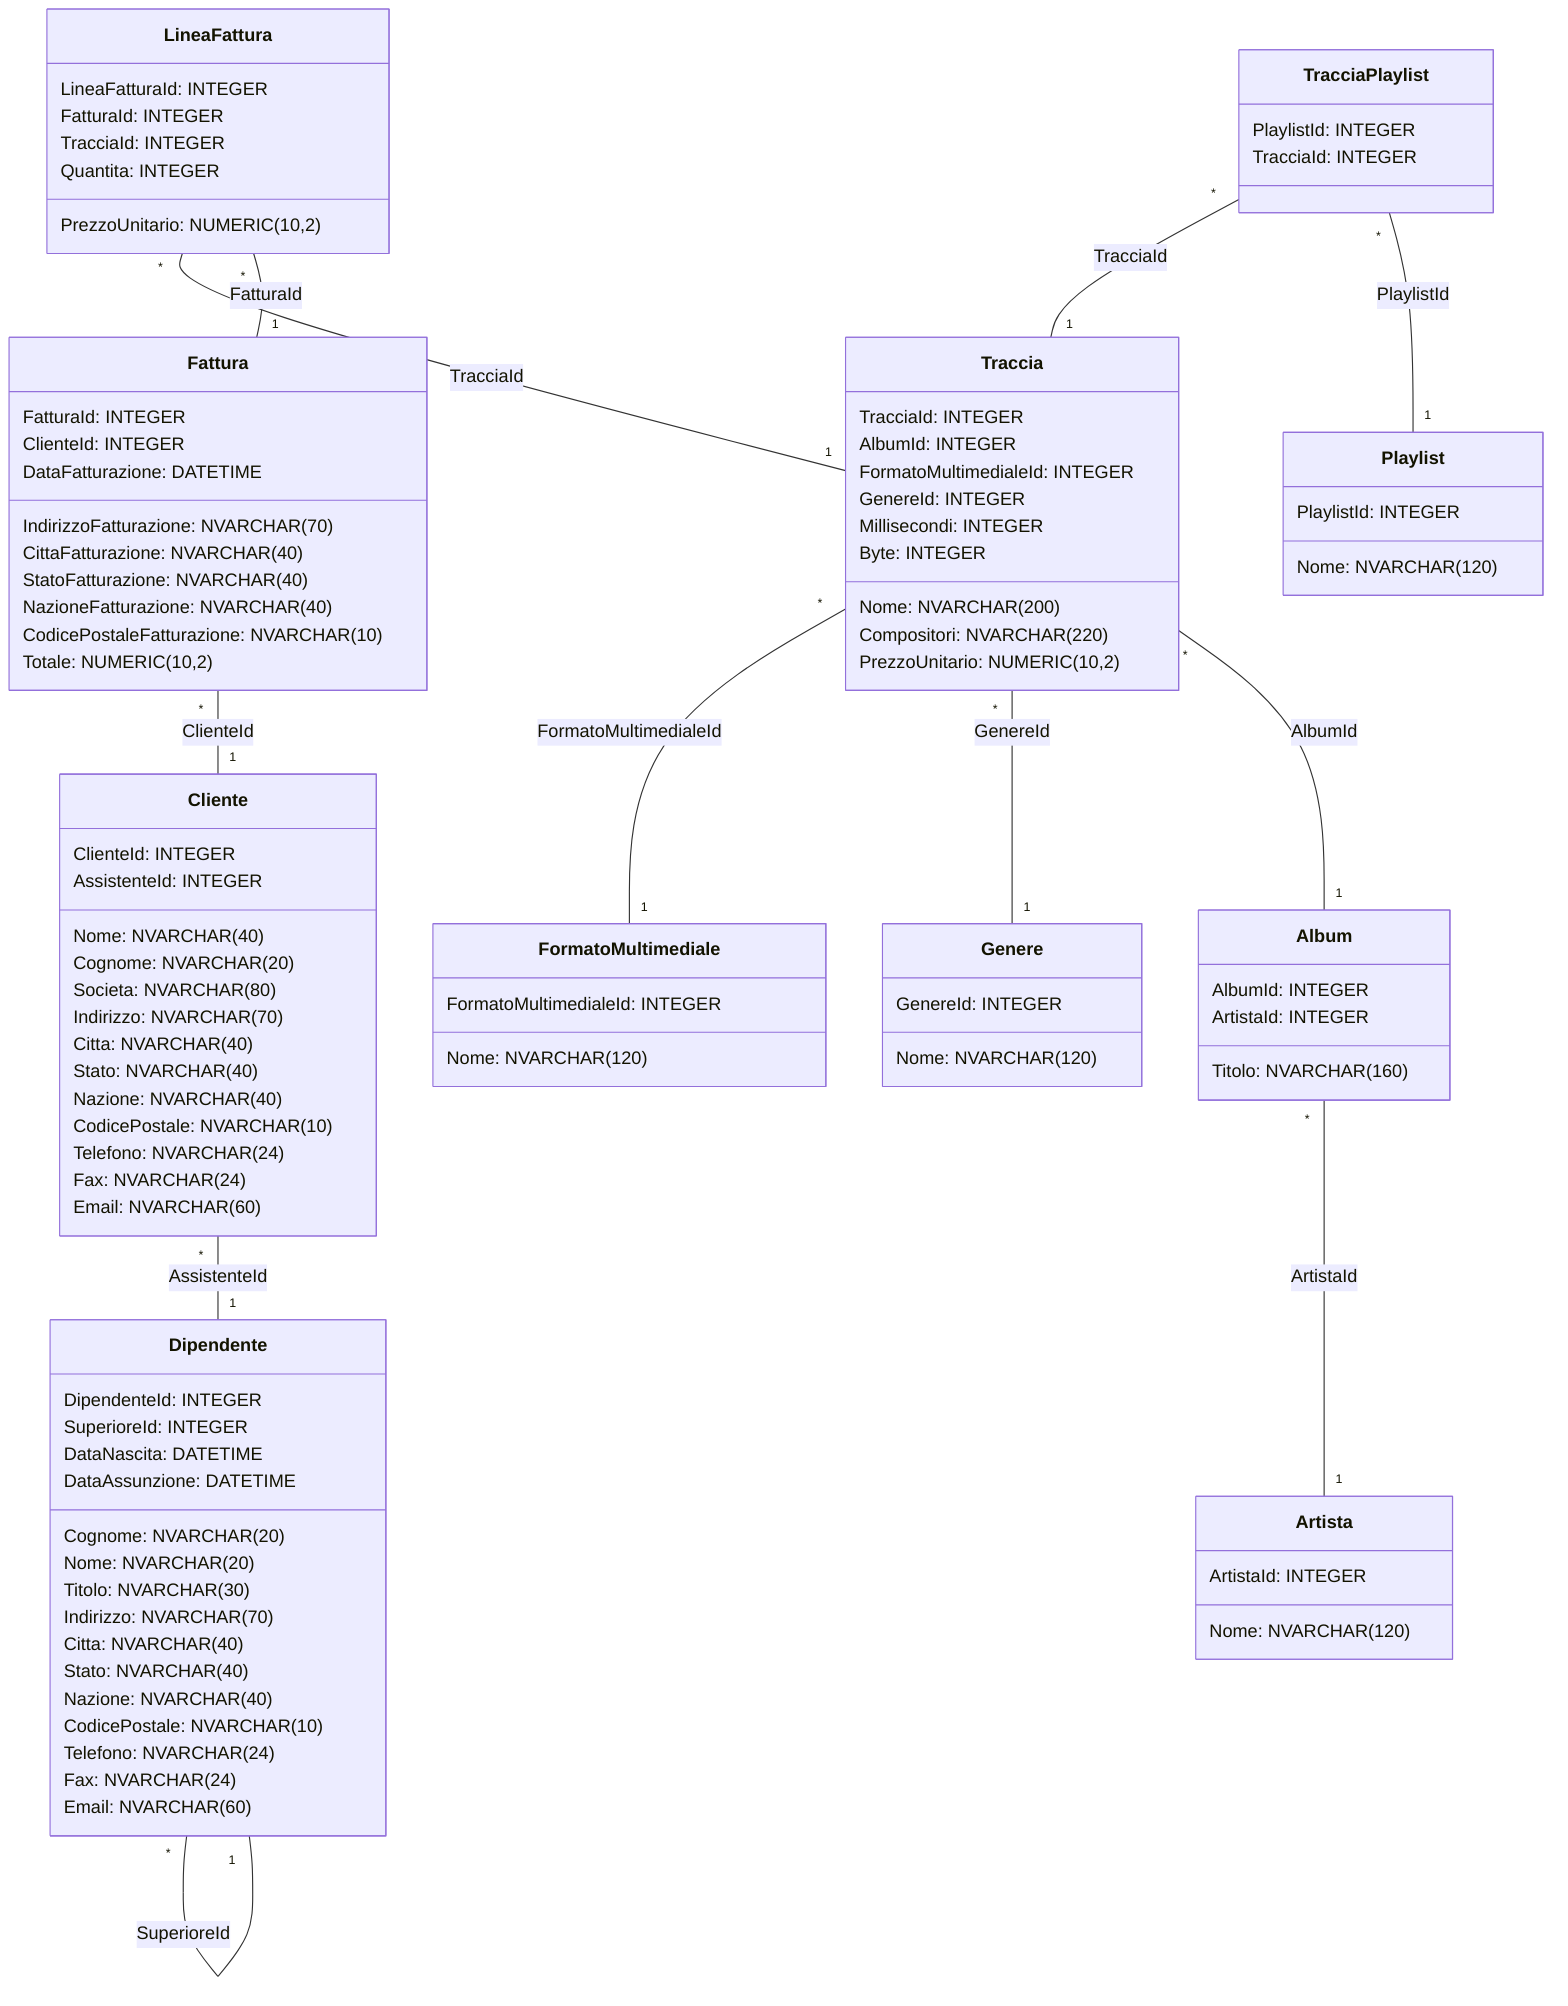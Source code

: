 classDiagram
class Album {
	AlbumId: INTEGER
	Titolo: NVARCHAR(160)
	ArtistaId: INTEGER
}

class Artista {
	ArtistaId: INTEGER
	Nome: NVARCHAR(120)
}

class Cliente {
	ClienteId: INTEGER
	Nome: NVARCHAR(40)
	Cognome: NVARCHAR(20)
	Societa: NVARCHAR(80)
	Indirizzo: NVARCHAR(70)
	Citta: NVARCHAR(40)
	Stato: NVARCHAR(40)
	Nazione: NVARCHAR(40)
	CodicePostale: NVARCHAR(10)
	Telefono: NVARCHAR(24)
	Fax: NVARCHAR(24)
	Email: NVARCHAR(60)
	AssistenteId: INTEGER
}

class Dipendente {
	DipendenteId: INTEGER
	Cognome: NVARCHAR(20)
	Nome: NVARCHAR(20)
	Titolo: NVARCHAR(30)
	SuperioreId: INTEGER
	DataNascita: DATETIME
	DataAssunzione: DATETIME
	Indirizzo: NVARCHAR(70)
	Citta: NVARCHAR(40)
	Stato: NVARCHAR(40)
	Nazione: NVARCHAR(40)
	CodicePostale: NVARCHAR(10)
	Telefono: NVARCHAR(24)
	Fax: NVARCHAR(24)
	Email: NVARCHAR(60)
}

class Genere {
	GenereId: INTEGER
	Nome: NVARCHAR(120)
}

class Fattura {
	FatturaId: INTEGER
	ClienteId: INTEGER
	DataFatturazione: DATETIME
	IndirizzoFatturazione: NVARCHAR(70)
	CittaFatturazione: NVARCHAR(40)
	StatoFatturazione: NVARCHAR(40)
	NazioneFatturazione: NVARCHAR(40)
	CodicePostaleFatturazione: NVARCHAR(10)
	Totale: NUMERIC(10,2)
}

class LineaFattura {
	LineaFatturaId: INTEGER
	FatturaId: INTEGER
	TracciaId: INTEGER
	PrezzoUnitario: NUMERIC(10,2)
	Quantita: INTEGER
}

class FormatoMultimediale {
	FormatoMultimedialeId: INTEGER
	Nome: NVARCHAR(120)
}

class Playlist {
	PlaylistId: INTEGER
	Nome: NVARCHAR(120)
}

class TracciaPlaylist {
	PlaylistId: INTEGER
	TracciaId: INTEGER
}

class Traccia {
	TracciaId: INTEGER
	Nome: NVARCHAR(200)
	AlbumId: INTEGER
	FormatoMultimedialeId: INTEGER
	GenereId: INTEGER
	Compositori: NVARCHAR(220)
	Millisecondi: INTEGER
	Byte: INTEGER
	PrezzoUnitario: NUMERIC(10,2)
}

Album "*" -- "1" Artista : ArtistaId
Cliente "*" -- "1" Dipendente : AssistenteId
Dipendente "*" -- "1" Dipendente : SuperioreId
Fattura "*" -- "1" Cliente : ClienteId
LineaFattura "*" -- "1" Traccia : TracciaId
LineaFattura "*" -- "1" Fattura : FatturaId
TracciaPlaylist "*" -- "1" Traccia : TracciaId
TracciaPlaylist "*" -- "1" Playlist : PlaylistId
Traccia "*" -- "1" FormatoMultimediale : FormatoMultimedialeId
Traccia "*" -- "1" Genere : GenereId
Traccia "*" -- "1" Album : AlbumId